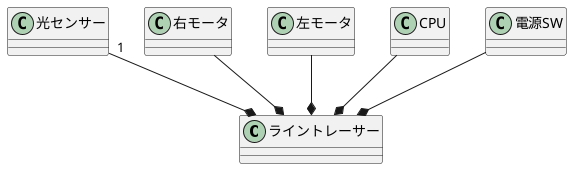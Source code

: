 @startuml
class ライントレーサー{}
class 光センサー{}
class 右モータ{}
class 左モータ{}
class CPU{}
class 電源SW{}
光センサー "1" --* ライントレーサー
右モータ --* ライントレーサー
左モータ --* ライントレーサー
CPU --* ライントレーサー
電源SW --* ライントレーサー
@enduml